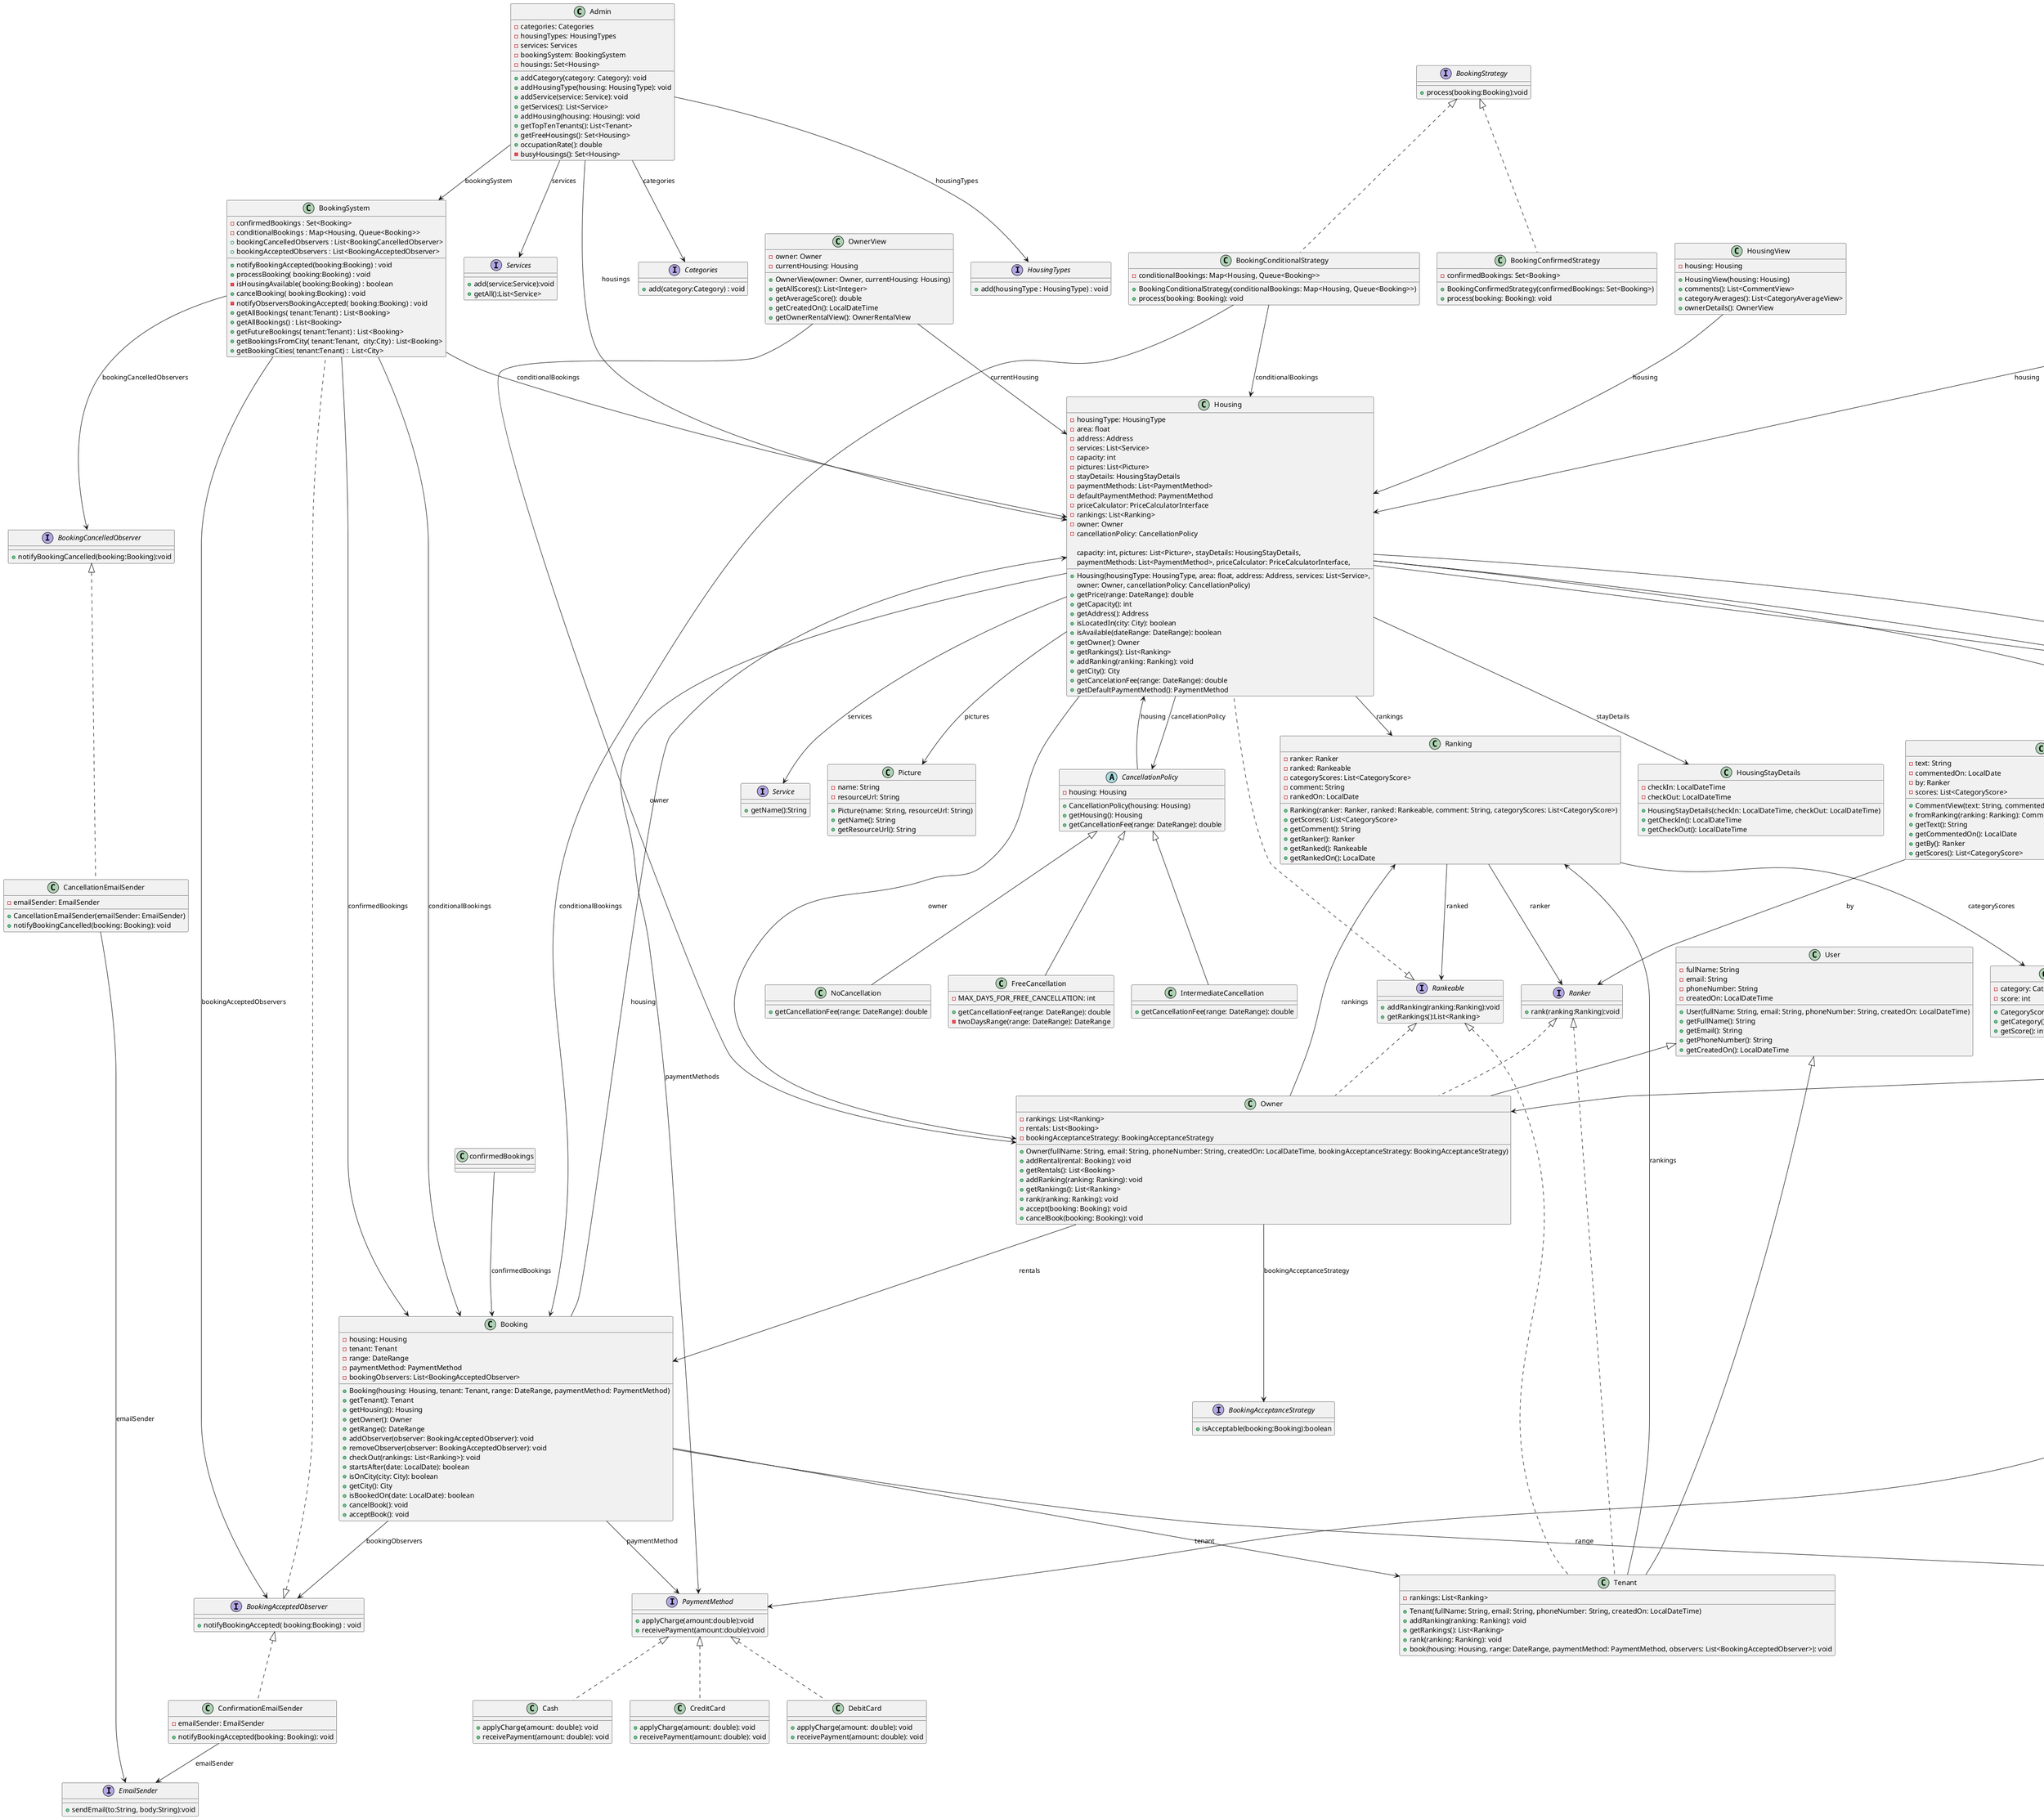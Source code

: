 @startuml tp
class Admin {
    - categories: Categories
    - housingTypes: HousingTypes
    - services: Services
    - bookingSystem: BookingSystem
    - housings: Set<Housing>

    + addCategory(category: Category): void
    + addHousingType(housing: HousingType): void
    + addService(service: Service): void
    + getServices(): List<Service>
    + addHousing(housing: Housing): void
    + getTopTenTenants(): List<Tenant>
    + getFreeHousings(): Set<Housing>
    + occupationRate(): double
    - busyHousings(): Set<Housing>
}

Admin --> Categories :categories
Admin --> HousingTypes :housingTypes
Admin --> Services :services
Admin --> BookingSystem :bookingSystem
Admin --> Housing :housings

class BookingSystem implements BookingAcceptedObserver{
    -confirmedBookings : Set<Booking>
    -conditionalBookings : Map<Housing, Queue<Booking>>
    +bookingCancelledObservers : List<BookingCancelledObserver>
    +bookingAcceptedObservers : List<BookingAcceptedObserver>

    +notifyBookingAccepted(booking:Booking) : void
    +processBooking( booking:Booking) : void
    -isHousingAvailable( booking:Booking) : boolean
    +cancelBooking( booking:Booking) : void
    -notifyObserversBookingAccepted( booking:Booking) : void
    +getAllBookings( tenant:Tenant) : List<Booking>
    +getAllBookings() : List<Booking>
    +getFutureBookings( tenant:Tenant) : List<Booking>
    +getBookingsFromCity( tenant:Tenant,  city:City) : List<Booking>
    +getBookingCities( tenant:Tenant) :  List<City>
}

BookingSystem  -->  Booking : confirmedBookings
BookingSystem  -->  Booking : conditionalBookings
BookingSystem  -->  BookingCancelledObserver : bookingCancelledObservers
BookingSystem  -->  Housing : conditionalBookings
BookingSystem  -->  BookingAcceptedObserver : bookingAcceptedObservers

class Address {
    - country: Country
    - city: City
    - houseLocation: String

    + getHouseLocation(): String
    + getCity(): City
    + getCountry(): Country
}
Address --> Country:country
Address --> City:city

class Booking {
    - housing: Housing
    - tenant: Tenant
    - range: DateRange
    - paymentMethod: PaymentMethod
    - bookingObservers: List<BookingAcceptedObserver>

    + Booking(housing: Housing, tenant: Tenant, range: DateRange, paymentMethod: PaymentMethod)
    + getTenant(): Tenant
    + getHousing(): Housing
    + getOwner(): Owner
    + getRange(): DateRange
    + addObserver(observer: BookingAcceptedObserver): void
    + removeObserver(observer: BookingAcceptedObserver): void
    + checkOut(rankings: List<Ranking>): void
    + startsAfter(date: LocalDate): boolean
    + isOnCity(city: City): boolean
    + getCity(): City
    + isBookedOn(date: LocalDate): boolean
    + cancelBook(): void
    + acceptBook(): void
}

Booking --> Housing : housing
Booking --> Tenant : tenant
Booking --> DateRange : range
Booking --> PaymentMethod : paymentMethod
Booking --> BookingAcceptedObserver : bookingObservers

abstract class CancellationPolicy {
    - housing: Housing

    + CancellationPolicy(housing: Housing)
    + getHousing(): Housing
    + getCancellationFee(range: DateRange): double
}

CancellationPolicy --> Housing : housing

class Category {
    - name: String

    + Category(name: String)
    + getName(): String
}

class CategoryScore {
    - category: Category
    - score: int

    + CategoryScore(category: Category, score: int)
    + getCategory(): Category
    + getScore(): int
}

CategoryScore --> Category : category

class City {
    - name: String

    + City(name: String)
    + getName(): String
}

class Country {
    - name: String

    + Country(name: String)
    + getName(): String
}

class DateRange {
    - start: LocalDate
    - end: LocalDate

    + DateRange(start: LocalDate, end: LocalDate)
    + getStart(): LocalDate
    + getEnd(): LocalDate
    + getOverlapDays(other: DateRange): long
    + overlaps(other: DateRange): boolean
    + startsAfter(date: LocalDate): boolean
    + contains(date: LocalDate): boolean
}


class Housing implements Rankeable {
    - housingType: HousingType
    - area: float
    - address: Address
    - services: List<Service>
    - capacity: int
    - pictures: List<Picture>
    - stayDetails: HousingStayDetails
    - paymentMethods: List<PaymentMethod>
    - defaultPaymentMethod: PaymentMethod
    - priceCalculator: PriceCalculatorInterface
    - rankings: List<Ranking>
    - owner: Owner
    - cancellationPolicy: CancellationPolicy

    + Housing(housingType: HousingType, area: float, address: Address, services: List<Service>, 
              capacity: int, pictures: List<Picture>, stayDetails: HousingStayDetails, 
              paymentMethods: List<PaymentMethod>, priceCalculator: PriceCalculatorInterface, 
              owner: Owner, cancellationPolicy: CancellationPolicy)
    + getPrice(range: DateRange): double
    + getCapacity(): int
    + getAddress(): Address
    + isLocatedIn(city: City): boolean
    + isAvailable(dateRange: DateRange): boolean
    + getOwner(): Owner
    + getRankings(): List<Ranking>
    + addRanking(ranking: Ranking): void
    + getCity(): City
    + getCancelationFee(range: DateRange): double
    + getDefaultPaymentMethod(): PaymentMethod
}

Housing --> HousingType : housingType
Housing --> Address : address
Housing --> Service : services
Housing --> Picture : pictures
Housing --> HousingStayDetails : stayDetails
Housing --> PaymentMethod : paymentMethods
Housing --> PaymentMethod : defaultPaymentMethod
Housing --> PriceCalculatorInterface : priceCalculator
Housing --> Ranking : rankings
Housing --> Owner : owner
Housing --> CancellationPolicy : cancellationPolicy

class HousingStayDetails {
    - checkIn: LocalDateTime
    - checkOut: LocalDateTime

    + HousingStayDetails(checkIn: LocalDateTime, checkOut: LocalDateTime)
    + getCheckIn(): LocalDateTime
    + getCheckOut(): LocalDateTime
}

class HousingType {
    - name: String

    + HousingType(name: String)
    + getName(): String
}

class Owner extends User implements Rankeable, Ranker{
    - rankings: List<Ranking>
    - rentals: List<Booking>
    - bookingAcceptanceStrategy: BookingAcceptanceStrategy

    + Owner(fullName: String, email: String, phoneNumber: String, createdOn: LocalDateTime, bookingAcceptanceStrategy: BookingAcceptanceStrategy)
    + addRental(rental: Booking): void
    + getRentals(): List<Booking>
    + addRanking(ranking: Ranking): void
    + getRankings(): List<Ranking>
    + rank(ranking: Ranking): void
    + accept(booking: Booking): void
    + cancelBook(booking: Booking): void
}

Owner -->Ranking:rankings
Owner -->Booking:rentals
Owner -->BookingAcceptanceStrategy:bookingAcceptanceStrategy

class Picture {
    - name: String
    - resourceUrl: String

    + Picture(name: String, resourceUrl: String)
    + getName(): String
    + getResourceUrl(): String
}

class PriceForRange {
    - price: double
    - range: DateRange

    + PriceForRange(price: double, range: DateRange)
    + getPriceForRange(range: DateRange): double
}

PriceForRange --> DateRange: range

class Ranking {
    - ranker: Ranker
    - ranked: Rankeable
    - categoryScores: List<CategoryScore>
    - comment: String
    - rankedOn: LocalDate

    + Ranking(ranker: Ranker, ranked: Rankeable, comment: String, categoryScores: List<CategoryScore>)
    + getScores(): List<CategoryScore>
    + getComment(): String
    + getRanker(): Ranker
    + getRanked(): Rankeable
    + getRankedOn(): LocalDate
}

Ranking --> Ranker:ranker
Ranking --> Rankeable:ranked
Ranking --> CategoryScore:categoryScores

class Tenant extends User implements Rankeable, Ranker{
    - rankings: List<Ranking>

    + Tenant(fullName: String, email: String, phoneNumber: String, createdOn: LocalDateTime)
    + addRanking(ranking: Ranking): void
    + getRankings(): List<Ranking>
    + rank(ranking: Ranking): void
    + book(housing: Housing, range: DateRange, paymentMethod: PaymentMethod, observers: List<BookingAcceptedObserver>): void
}

Tenant --> Ranking:rankings

class User {
    - fullName: String
    - email: String
    - phoneNumber: String
    - createdOn: LocalDateTime

    + User(fullName: String, email: String, phoneNumber: String, createdOn: LocalDateTime)
    + getFullName(): String
    + getEmail(): String
    + getPhoneNumber(): String
    + getCreatedOn(): LocalDateTime
}

class BookingConditionalStrategy implements BookingStrategy{
    - conditionalBookings: Map<Housing, Queue<Booking>>

    + BookingConditionalStrategy(conditionalBookings: Map<Housing, Queue<Booking>>)
    + process(booking: Booking): void
}

BookingConditionalStrategy --> Booking :conditionalBookings
BookingConditionalStrategy --> Housing :conditionalBookings

class BookingConfirmedStrategy implements BookingStrategy{
    - confirmedBookings: Set<Booking>

    + BookingConfirmedStrategy(confirmedBookings: Set<Booking>)
    + process(booking: Booking): void
}

confirmedBookings --> Booking: confirmedBookings

class CancellationEmailSender implements BookingCancelledObserver{
    - emailSender: EmailSender

    + CancellationEmailSender(emailSender: EmailSender)
    + notifyBookingCancelled(booking: Booking): void
}

CancellationEmailSender --> EmailSender:emailSender

class Cash  implements PaymentMethod{
    + applyCharge(amount: double): void
    + receivePayment(amount: double): void
}

class ConfirmationEmailSender  implements BookingAcceptedObserver{
    - emailSender: EmailSender
    + notifyBookingAccepted(booking: Booking): void
}

ConfirmationEmailSender --> EmailSender:emailSender

class CreditCard implements PaymentMethod{
    + applyCharge(amount: double): void
    + receivePayment(amount: double): void
}

class DebitCard implements PaymentMethod {
    + applyCharge(amount: double): void
    + receivePayment(amount: double): void
}

class EventPublisherImpl implements EventPublisher{
    - priceDropSubscribers: List<PriceDropSubscriber>
    - reservationCancelledSubscribers: List<ReservationCancelledSubscriber>
    - reservationAcceptedSubscribers: List<ReservationAcceptedSubscriber>

    + subscribeToPriceDrop(subscriber: PriceDropSubscriber): void
    + unsubscribeFromPriceDrop(subscriber: PriceDropSubscriber): void
    + subscribeToReservationCancelled(subscriber: ReservationCancelledSubscriber): void
    + unsubscribeFromReservationCancelled(subscriber: ReservationCancelledSubscriber): void
    + subscribeToReservationAccepted(subscriber: ReservationAcceptedSubscriber): void
    + unsubscribeFromReservationAccepted(subscriber: ReservationAcceptedSubscriber): void
    + notifyPriceDrop(propertyType: String, newPrice: double): void
    + notifyReservationCancelled(propertyType: String): void
    + notifyReservationAccepted(booking: Booking): void
}

EventPublisherImpl --> PriceDropSubscriber:priceDropSubscribers
EventPublisherImpl --> ReservationCancelledSubscriber:reservationCancelledSubscribers
EventPublisherImpl --> ReservationAcceptedSubscriber:reservationAcceptedSubscribers

class FreeCancellation extends CancellationPolicy{
    - MAX_DAYS_FOR_FREE_CANCELLATION: int

    + getCancellationFee(range: DateRange): double
    - twoDaysRange(range: DateRange): DateRange
}

class IntermediateCancellation extends CancellationPolicy{
    + getCancellationFee(range: DateRange): double
}

class NoCancellation extends CancellationPolicy{
    + getCancellationFee(range: DateRange): double
}

class PriceCalculatorImpl implements PriceCalculatorInterface{
    - priceForRanges: List<PriceForRange>

    + getPrice(range: DateRange): double
}

PriceCalculatorImpl-->PriceForRange:priceForRanges

class CapacityFilter implements SearchFilter{
    - capacity: int

    + filter(housingList: List<Housing>): List<Housing>
}

class CityFilter implements SearchFilter{
    - city: City

    + filter(housingList: List<Housing>): List<Housing>
}

class DateRangeFilter implements SearchFilter{
    - dateRange: DateRange

    + filter(housingList: List<Housing>): List<Housing>
}

DateRangeFilter --> DateRange:dateRange

class HousingSearch implements SearchFilter{
    - filterList: List<SearchFilter>

    + filter(housingList: List<Housing>): List<Housing>
}

HousingSearch-->SearchFilter:filterList


class MinPriceFilter implements SearchFilter{
    - minPrice: double
    - dateRange: DateRange
    
    + filter(housingList: List<Housing>): List<Housing>
}

MinPriceFilter --> DateRange:dateRange

class MaxPriceFilter implements SearchFilter{
    - maxPrice: double
    - dateRange: DateRange
    
    + filter(housingList: List<Housing>): List<Housing>
}

MaxPriceFilter --> DateRange:dateRange

class HousingSearchBuilder {
    - filterList: List<HousingSearchBuilder>
    - dateRange: DateRange

    + HousingSearchBuilder(city: City, dateRange: DateRange)
    + setCapacity(capacity: int): HousingSearchBuilder
    + setMinPrice(minPrice: double): HousingSearchBuilder
    + setMaxPrice(maxPrice: double): HousingSearchBuilder
    + build(): SearchFilter
}

HousingSearchBuilder --> HousingSearchBuilder:filterList
HousingSearchBuilder --> DateRange: dateRange

class CategoryAverageView {
    - average: double
    - category: Category

    + CategoryAverageView(average: double, category: Category)
    + getAverage(): double
    + getCategory(): Category
}

CategoryAverageView -->Category: category

class CommentView {
    - text: String
    - commentedOn: LocalDate
    - by: Ranker
    - scores: List<CategoryScore>

    + CommentView(text: String, commentedOn: LocalDate, by: Ranker, scores: List<CategoryScore>)
    + fromRanking(ranking: Ranking): CommentView
    + getText(): String
    + getCommentedOn(): LocalDate
    + getBy(): Ranker
    + getScores(): List<CategoryScore>
}

CommentView --> Ranker: by
CommentView --> CategoryScore:scores

class HousingView {
    - housing: Housing

    + HousingView(housing: Housing)
    + comments(): List<CommentView>
    + categoryAverages(): List<CategoryAverageView>
    + ownerDetails(): OwnerView
}

HousingView -->Housing: housing

class OwnerRentalView {
    - owner: Owner
    - housing: Housing

    + OwnerRentalView(owner: Owner, currentHousing: Housing)
    + getTotalRentsForHousing(): long
    + getTotalRentsForAllHousings(): int
    + getTotalTimesHasRentedCurrentHousing(): long
    + getRentalsForCurrentHousing(): List<Housing>
}

OwnerRentalView -->Owner: owner
OwnerRentalView -->Housing: housing


class OwnerView {
    - owner: Owner
    - currentHousing: Housing

    + OwnerView(owner: Owner, currentHousing: Housing)
    + getAllScores(): List<Integer>
    + getAverageScore(): double
    + getCreatedOn(): LocalDateTime
    + getOwnerRentalView(): OwnerRentalView
}

OwnerView -->Owner: owner
OwnerView -->Housing: currentHousing




interface SearchFilter {
	+filter(housingList: List<Housing> ): List<Housing> 
}

interface Categories{
	+  add(category:Category) : void
}

interface HousingTypes{
	+ add(housingType : HousingType) : void
}

interface Services{
	+  add(service:Service):void
	+  getAll():List<Service>
}

interface BookingAcceptedObserver{
	+ notifyBookingAccepted( booking:Booking) : void
}

interface BookingAcceptanceStrategy{
	+  isAcceptable(booking:Booking):boolean
}

interface BookingCancelledObserver{
	+  notifyBookingCancelled(booking:Booking):void
}

interface BookingStrategy {
	+ process(booking:Booking):void
}

interface EmailSender {
	+  sendEmail(to:String, body:String):void
}

interface EventPublisher {
	+ subscribeToPriceDrop(subscriber:PriceDropSubscriber):void
    + unsubscribeFromPriceDrop(subscriber:PriceDropSubscriber):void
    + subscribeToReservationCancelled(subscriber:ReservationCancelledSubscriber):void
    + unsubscribeFromReservationCancelled(subscriber:ReservationCancelledSubscriber):void
}

interface PaymentMethod{
	+applyCharge(amount:double):void
	+ receivePayment(amount:double):void
}

interface PriceCalculatorInterface {
	+ getPrice(range:DateRange):double
}

interface PriceDropSubscriber {
	+ onPriceDrop(message:String):void
}

interface Rankeable {
	+ addRanking(ranking:Ranking):void
	+ getRankings():List<Ranking>
}

interface Ranker {
	+ rank(ranking:Ranking):void
}

interface ReservationAcceptedSubscriber {
	+ onReservationAccepted(booking:Booking):void
}

interface ReservationCancelledSubscriber {
    + onReservationCancelled(message:String):void
}

interface Service {
	+ getName():String
}

@enduml
